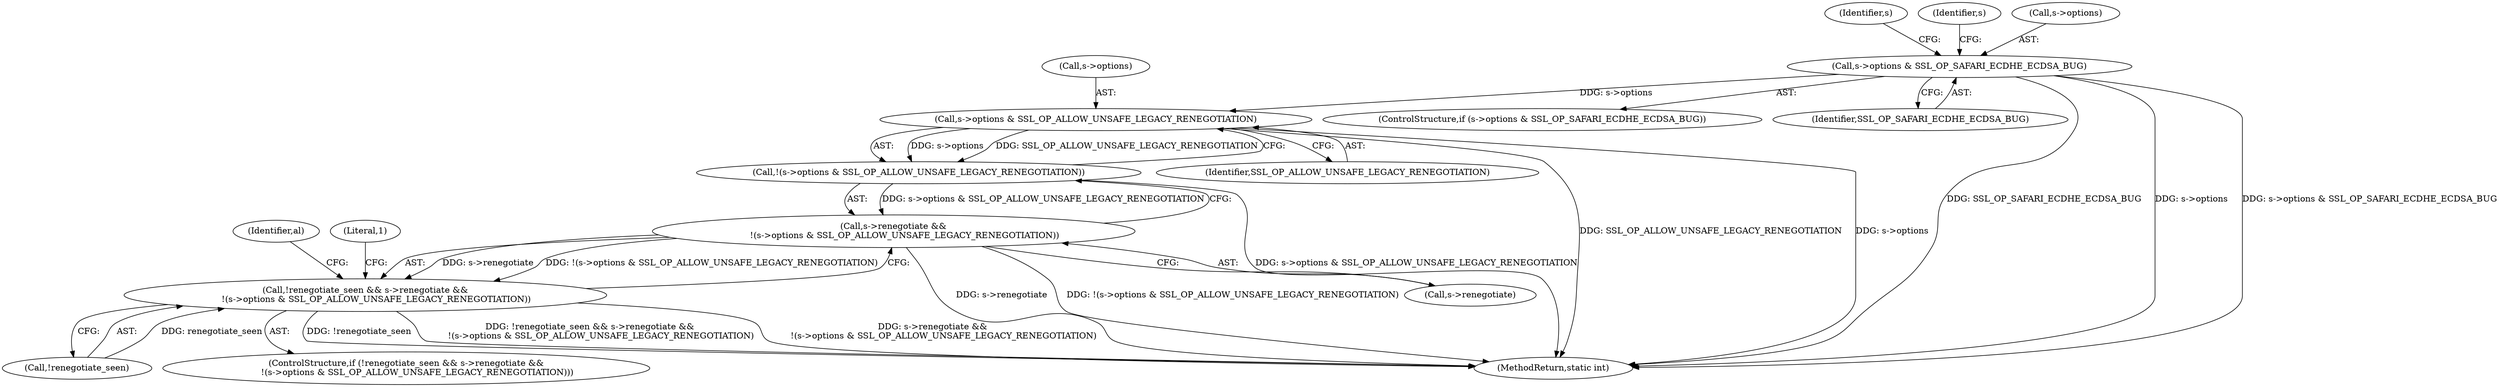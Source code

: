digraph "0_openssl_4ad93618d26a3ea23d36ad5498ff4f59eff3a4d2_7@pointer" {
"1000202" [label="(Call,s->options & SSL_OP_SAFARI_ECDHE_ECDSA_BUG)"];
"1001082" [label="(Call,s->options & SSL_OP_ALLOW_UNSAFE_LEGACY_RENEGOTIATION)"];
"1001081" [label="(Call,!(s->options & SSL_OP_ALLOW_UNSAFE_LEGACY_RENEGOTIATION))"];
"1001077" [label="(Call,s->renegotiate &&\n        !(s->options & SSL_OP_ALLOW_UNSAFE_LEGACY_RENEGOTIATION))"];
"1001074" [label="(Call,!renegotiate_seen && s->renegotiate &&\n        !(s->options & SSL_OP_ALLOW_UNSAFE_LEGACY_RENEGOTIATION))"];
"1001086" [label="(Identifier,SSL_OP_ALLOW_UNSAFE_LEGACY_RENEGOTIATION)"];
"1001074" [label="(Call,!renegotiate_seen && s->renegotiate &&\n        !(s->options & SSL_OP_ALLOW_UNSAFE_LEGACY_RENEGOTIATION))"];
"1001090" [label="(Identifier,al)"];
"1001083" [label="(Call,s->options)"];
"1001081" [label="(Call,!(s->options & SSL_OP_ALLOW_UNSAFE_LEGACY_RENEGOTIATION))"];
"1001082" [label="(Call,s->options & SSL_OP_ALLOW_UNSAFE_LEGACY_RENEGOTIATION)"];
"1000201" [label="(ControlStructure,if (s->options & SSL_OP_SAFARI_ECDHE_ECDSA_BUG))"];
"1001077" [label="(Call,s->renegotiate &&\n        !(s->options & SSL_OP_ALLOW_UNSAFE_LEGACY_RENEGOTIATION))"];
"1001098" [label="(Literal,1)"];
"1000214" [label="(Identifier,s)"];
"1001075" [label="(Call,!renegotiate_seen)"];
"1000206" [label="(Identifier,SSL_OP_SAFARI_ECDHE_ECDSA_BUG)"];
"1001099" [label="(MethodReturn,static int)"];
"1000202" [label="(Call,s->options & SSL_OP_SAFARI_ECDHE_ECDSA_BUG)"];
"1001078" [label="(Call,s->renegotiate)"];
"1001073" [label="(ControlStructure,if (!renegotiate_seen && s->renegotiate &&\n        !(s->options & SSL_OP_ALLOW_UNSAFE_LEGACY_RENEGOTIATION)))"];
"1000208" [label="(Identifier,s)"];
"1000203" [label="(Call,s->options)"];
"1000202" -> "1000201"  [label="AST: "];
"1000202" -> "1000206"  [label="CFG: "];
"1000203" -> "1000202"  [label="AST: "];
"1000206" -> "1000202"  [label="AST: "];
"1000208" -> "1000202"  [label="CFG: "];
"1000214" -> "1000202"  [label="CFG: "];
"1000202" -> "1001099"  [label="DDG: SSL_OP_SAFARI_ECDHE_ECDSA_BUG"];
"1000202" -> "1001099"  [label="DDG: s->options"];
"1000202" -> "1001099"  [label="DDG: s->options & SSL_OP_SAFARI_ECDHE_ECDSA_BUG"];
"1000202" -> "1001082"  [label="DDG: s->options"];
"1001082" -> "1001081"  [label="AST: "];
"1001082" -> "1001086"  [label="CFG: "];
"1001083" -> "1001082"  [label="AST: "];
"1001086" -> "1001082"  [label="AST: "];
"1001081" -> "1001082"  [label="CFG: "];
"1001082" -> "1001099"  [label="DDG: SSL_OP_ALLOW_UNSAFE_LEGACY_RENEGOTIATION"];
"1001082" -> "1001099"  [label="DDG: s->options"];
"1001082" -> "1001081"  [label="DDG: s->options"];
"1001082" -> "1001081"  [label="DDG: SSL_OP_ALLOW_UNSAFE_LEGACY_RENEGOTIATION"];
"1001081" -> "1001077"  [label="AST: "];
"1001077" -> "1001081"  [label="CFG: "];
"1001081" -> "1001099"  [label="DDG: s->options & SSL_OP_ALLOW_UNSAFE_LEGACY_RENEGOTIATION"];
"1001081" -> "1001077"  [label="DDG: s->options & SSL_OP_ALLOW_UNSAFE_LEGACY_RENEGOTIATION"];
"1001077" -> "1001074"  [label="AST: "];
"1001077" -> "1001078"  [label="CFG: "];
"1001078" -> "1001077"  [label="AST: "];
"1001074" -> "1001077"  [label="CFG: "];
"1001077" -> "1001099"  [label="DDG: s->renegotiate"];
"1001077" -> "1001099"  [label="DDG: !(s->options & SSL_OP_ALLOW_UNSAFE_LEGACY_RENEGOTIATION)"];
"1001077" -> "1001074"  [label="DDG: s->renegotiate"];
"1001077" -> "1001074"  [label="DDG: !(s->options & SSL_OP_ALLOW_UNSAFE_LEGACY_RENEGOTIATION)"];
"1001074" -> "1001073"  [label="AST: "];
"1001074" -> "1001075"  [label="CFG: "];
"1001075" -> "1001074"  [label="AST: "];
"1001090" -> "1001074"  [label="CFG: "];
"1001098" -> "1001074"  [label="CFG: "];
"1001074" -> "1001099"  [label="DDG: !renegotiate_seen"];
"1001074" -> "1001099"  [label="DDG: !renegotiate_seen && s->renegotiate &&\n        !(s->options & SSL_OP_ALLOW_UNSAFE_LEGACY_RENEGOTIATION)"];
"1001074" -> "1001099"  [label="DDG: s->renegotiate &&\n        !(s->options & SSL_OP_ALLOW_UNSAFE_LEGACY_RENEGOTIATION)"];
"1001075" -> "1001074"  [label="DDG: renegotiate_seen"];
}
